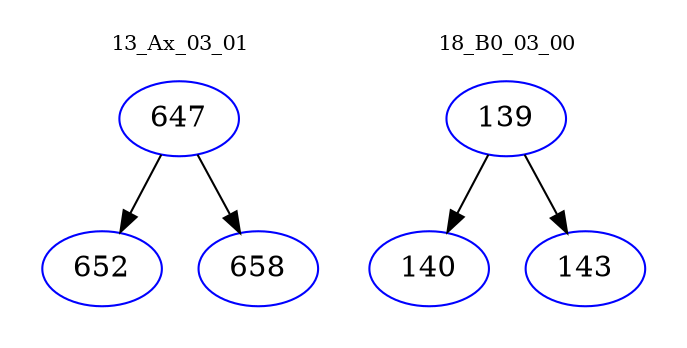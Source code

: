 digraph{
subgraph cluster_0 {
color = white
label = "13_Ax_03_01";
fontsize=10;
T0_647 [label="647", color="blue"]
T0_647 -> T0_652 [color="black"]
T0_652 [label="652", color="blue"]
T0_647 -> T0_658 [color="black"]
T0_658 [label="658", color="blue"]
}
subgraph cluster_1 {
color = white
label = "18_B0_03_00";
fontsize=10;
T1_139 [label="139", color="blue"]
T1_139 -> T1_140 [color="black"]
T1_140 [label="140", color="blue"]
T1_139 -> T1_143 [color="black"]
T1_143 [label="143", color="blue"]
}
}
